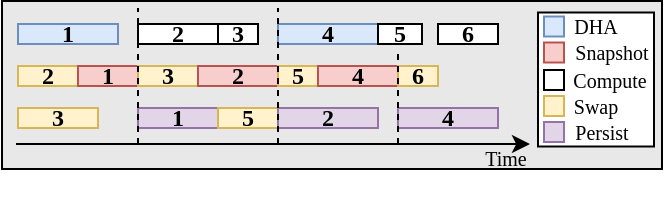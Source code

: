 <mxfile version="24.7.2" type="github">
  <diagram name="第 1 页" id="6jmwY03XSO3npQRhQJKJ">
    <mxGraphModel dx="810" dy="458" grid="1" gridSize="10" guides="1" tooltips="1" connect="1" arrows="1" fold="1" page="1" pageScale="1" pageWidth="827" pageHeight="1169" math="0" shadow="0">
      <root>
        <mxCell id="0" />
        <mxCell id="1" parent="0" />
        <mxCell id="KXybxk2uo-UW7nifIXF--1" value="" style="rounded=0;whiteSpace=wrap;html=1;fontFamily=Times New Roman;fillColor=#E8E8E8;" parent="1" vertex="1">
          <mxGeometry x="280" y="128.5" width="330" height="84" as="geometry" />
        </mxCell>
        <mxCell id="NZZuno2mVVYI2pTD-jRh-1" value="" style="rounded=0;whiteSpace=wrap;html=1;" parent="1" vertex="1">
          <mxGeometry x="548" y="134.25" width="58" height="67" as="geometry" />
        </mxCell>
        <mxCell id="5TXTgct5jN2t5OzSRrQ--1" value="1" style="whiteSpace=wrap;fillColor=#dae8fc;fontSize=12;fillStyle=auto;strokeWidth=1;strokeColor=#6c8ebf;fontFamily=Times New Roman;fontStyle=1" parent="1" vertex="1">
          <mxGeometry x="288" y="140" width="50" height="10" as="geometry" />
        </mxCell>
        <mxCell id="5TXTgct5jN2t5OzSRrQ--2" value="2" style="whiteSpace=wrap;fontSize=12;fontFamily=Times New Roman;fontStyle=1" parent="1" vertex="1">
          <mxGeometry x="348" y="140" width="40" height="10" as="geometry" />
        </mxCell>
        <mxCell id="5TXTgct5jN2t5OzSRrQ--3" value="4" style="whiteSpace=wrap;fillColor=#dae8fc;fontSize=12;fontFamily=Times New Roman;fontStyle=1;strokeColor=#6c8ebf;" parent="1" vertex="1">
          <mxGeometry x="418" y="140" width="50" height="10" as="geometry" />
        </mxCell>
        <mxCell id="5TXTgct5jN2t5OzSRrQ--5" value="2" style="whiteSpace=wrap;fillColor=#fff2cc;fontSize=12;fontFamily=Times New Roman;fontStyle=1;strokeColor=#d6b656;" parent="1" vertex="1">
          <mxGeometry x="288" y="161" width="30" height="10" as="geometry" />
        </mxCell>
        <mxCell id="5TXTgct5jN2t5OzSRrQ--8" value="1" style="whiteSpace=wrap;fillColor=#f8cecc;fontSize=12;fontFamily=Times New Roman;fontStyle=1;strokeColor=#b85450;" parent="1" vertex="1">
          <mxGeometry x="318" y="161" width="30" height="10" as="geometry" />
        </mxCell>
        <mxCell id="5TXTgct5jN2t5OzSRrQ--21" value="" style="whiteSpace=wrap;html=1;aspect=fixed;fillColor=#f8cecc;fontFamily=Times New Roman;strokeColor=#b85450;" parent="1" vertex="1">
          <mxGeometry x="551" y="149.25" width="10" height="10" as="geometry" />
        </mxCell>
        <mxCell id="5TXTgct5jN2t5OzSRrQ--26" value="&lt;span style=&quot;font-size: 10px;&quot;&gt;Snapshot&lt;/span&gt;" style="text;html=1;align=center;verticalAlign=middle;whiteSpace=wrap;rounded=0;fontFamily=Times New Roman;" parent="1" vertex="1">
          <mxGeometry x="565" y="149.25" width="40" height="10" as="geometry" />
        </mxCell>
        <mxCell id="5TXTgct5jN2t5OzSRrQ--28" value="3" style="whiteSpace=wrap;fillColor=#fff2cc;fontSize=12;fontFamily=Times New Roman;fontStyle=1;strokeColor=#d6b656;" parent="1" vertex="1">
          <mxGeometry x="348" y="161" width="30" height="10" as="geometry" />
        </mxCell>
        <mxCell id="5TXTgct5jN2t5OzSRrQ--29" value="1" style="whiteSpace=wrap;fillColor=#e1d5e7;fontSize=12;fontFamily=Times New Roman;fontStyle=1;strokeColor=#9673a6;" parent="1" vertex="1">
          <mxGeometry x="348" y="182" width="40" height="10" as="geometry" />
        </mxCell>
        <mxCell id="5TXTgct5jN2t5OzSRrQ--30" value="3" style="whiteSpace=wrap;fontSize=12;fontFamily=Times New Roman;fontStyle=1" parent="1" vertex="1">
          <mxGeometry x="388" y="140" width="20" height="10" as="geometry" />
        </mxCell>
        <mxCell id="5TXTgct5jN2t5OzSRrQ--31" value="2" style="whiteSpace=wrap;fillColor=#f8cecc;fontSize=12;fontFamily=Times New Roman;fontStyle=1;strokeColor=#b85450;" parent="1" vertex="1">
          <mxGeometry x="378" y="161" width="40" height="10" as="geometry" />
        </mxCell>
        <mxCell id="5TXTgct5jN2t5OzSRrQ--33" value="" style="whiteSpace=wrap;html=1;aspect=fixed;fillColor=#dae8fc;strokeColor=#6c8ebf;fontFamily=Times New Roman;" parent="1" vertex="1">
          <mxGeometry x="551" y="136.25" width="10" height="10" as="geometry" />
        </mxCell>
        <mxCell id="5TXTgct5jN2t5OzSRrQ--34" value="&lt;font style=&quot;font-size: 10px;&quot;&gt;DHA&lt;/font&gt;" style="text;html=1;align=center;verticalAlign=middle;whiteSpace=wrap;rounded=0;fontFamily=Times New Roman;" parent="1" vertex="1">
          <mxGeometry x="567" y="136.25" width="20" height="10" as="geometry" />
        </mxCell>
        <mxCell id="5TXTgct5jN2t5OzSRrQ--35" value="5" style="whiteSpace=wrap;fillColor=#fff2cc;fontSize=12;fontFamily=Times New Roman;fontStyle=1;strokeColor=#d6b656;" parent="1" vertex="1">
          <mxGeometry x="388" y="182" width="30" height="10" as="geometry" />
        </mxCell>
        <mxCell id="5TXTgct5jN2t5OzSRrQ--36" value="3" style="whiteSpace=wrap;fillColor=#fff2cc;fontSize=12;fontFamily=Times New Roman;fontStyle=1;strokeColor=#d6b656;" parent="1" vertex="1">
          <mxGeometry x="288" y="182" width="40" height="10" as="geometry" />
        </mxCell>
        <mxCell id="5TXTgct5jN2t5OzSRrQ--38" value="2" style="whiteSpace=wrap;fillColor=#e1d5e7;fontSize=12;fontFamily=Times New Roman;fontStyle=1;strokeColor=#9673a6;" parent="1" vertex="1">
          <mxGeometry x="418" y="182" width="50" height="10" as="geometry" />
        </mxCell>
        <mxCell id="5TXTgct5jN2t5OzSRrQ--44" value="5" style="whiteSpace=wrap;fillColor=#fff2cc;fontSize=12;fontFamily=Times New Roman;fontStyle=1;strokeColor=#d6b656;" parent="1" vertex="1">
          <mxGeometry x="418" y="161" width="20" height="10" as="geometry" />
        </mxCell>
        <mxCell id="5TXTgct5jN2t5OzSRrQ--45" value="4" style="whiteSpace=wrap;fillColor=#f8cecc;fontSize=12;fontFamily=Times New Roman;fontStyle=1;strokeColor=#b85450;" parent="1" vertex="1">
          <mxGeometry x="438" y="161" width="40" height="10" as="geometry" />
        </mxCell>
        <mxCell id="tGl6n2Ff8LUNgd3iXF76-1" value="" style="endArrow=classic;html=1;rounded=0;" edge="1" parent="1">
          <mxGeometry width="50" height="50" relative="1" as="geometry">
            <mxPoint x="287" y="200" as="sourcePoint" />
            <mxPoint x="544" y="200.04" as="targetPoint" />
          </mxGeometry>
        </mxCell>
        <mxCell id="tGl6n2Ff8LUNgd3iXF76-2" value="&lt;p style=&quot;line-height: 100%;&quot;&gt;&lt;font style=&quot;font-size: 10px;&quot;&gt;Time&lt;/font&gt;&lt;/p&gt;" style="text;html=1;align=center;verticalAlign=middle;whiteSpace=wrap;rounded=0;fontFamily=Times New Roman;" vertex="1" parent="1">
          <mxGeometry x="507" y="202.25" width="50" height="10" as="geometry" />
        </mxCell>
        <mxCell id="tGl6n2Ff8LUNgd3iXF76-3" value="" style="whiteSpace=wrap;html=1;aspect=fixed;fontFamily=Times New Roman;" vertex="1" parent="1">
          <mxGeometry x="551" y="163" width="10" height="10" as="geometry" />
        </mxCell>
        <mxCell id="tGl6n2Ff8LUNgd3iXF76-4" value="" style="whiteSpace=wrap;html=1;aspect=fixed;fillColor=#fff2cc;fontFamily=Times New Roman;strokeColor=#d6b656;" vertex="1" parent="1">
          <mxGeometry x="551" y="176" width="10" height="10" as="geometry" />
        </mxCell>
        <mxCell id="tGl6n2Ff8LUNgd3iXF76-5" value="" style="whiteSpace=wrap;html=1;aspect=fixed;fillColor=#e1d5e7;fontFamily=Times New Roman;strokeColor=#9673a6;" vertex="1" parent="1">
          <mxGeometry x="551" y="189" width="10" height="10" as="geometry" />
        </mxCell>
        <mxCell id="tGl6n2Ff8LUNgd3iXF76-6" value="&lt;font style=&quot;font-size: 10px;&quot;&gt;Compute&lt;/font&gt;" style="text;html=1;align=center;verticalAlign=middle;whiteSpace=wrap;rounded=0;fontFamily=Times New Roman;" vertex="1" parent="1">
          <mxGeometry x="564" y="163" width="40" height="10" as="geometry" />
        </mxCell>
        <mxCell id="tGl6n2Ff8LUNgd3iXF76-7" value="&lt;font style=&quot;font-size: 10px;&quot;&gt;Swap&lt;/font&gt;" style="text;html=1;align=center;verticalAlign=middle;whiteSpace=wrap;rounded=0;fontFamily=Times New Roman;" vertex="1" parent="1">
          <mxGeometry x="567" y="176" width="20" height="10" as="geometry" />
        </mxCell>
        <mxCell id="tGl6n2Ff8LUNgd3iXF76-8" value="&lt;font style=&quot;font-size: 10px;&quot;&gt;Persist&lt;/font&gt;" style="text;html=1;align=center;verticalAlign=middle;whiteSpace=wrap;rounded=0;fontFamily=Times New Roman;" vertex="1" parent="1">
          <mxGeometry x="565" y="189" width="30" height="10" as="geometry" />
        </mxCell>
        <mxCell id="tGl6n2Ff8LUNgd3iXF76-10" value="" style="endArrow=none;html=1;rounded=0;dashed=1;" edge="1" parent="1">
          <mxGeometry width="50" height="50" relative="1" as="geometry">
            <mxPoint x="348" y="200" as="sourcePoint" />
            <mxPoint x="348" y="132" as="targetPoint" />
          </mxGeometry>
        </mxCell>
        <mxCell id="tGl6n2Ff8LUNgd3iXF76-11" value="" style="endArrow=none;html=1;rounded=0;dashed=1;" edge="1" parent="1">
          <mxGeometry width="50" height="50" relative="1" as="geometry">
            <mxPoint x="418" y="200" as="sourcePoint" />
            <mxPoint x="418" y="132" as="targetPoint" />
          </mxGeometry>
        </mxCell>
        <mxCell id="tGl6n2Ff8LUNgd3iXF76-12" value="4" style="whiteSpace=wrap;fillColor=#e1d5e7;fontSize=12;fontFamily=Times New Roman;fontStyle=1;strokeColor=#9673a6;" vertex="1" parent="1">
          <mxGeometry x="478" y="182" width="50" height="10" as="geometry" />
        </mxCell>
        <mxCell id="tGl6n2Ff8LUNgd3iXF76-13" value="5" style="whiteSpace=wrap;fontSize=12;fontFamily=Times New Roman;fontStyle=1;" vertex="1" parent="1">
          <mxGeometry x="468" y="140" width="22" height="10" as="geometry" />
        </mxCell>
        <mxCell id="tGl6n2Ff8LUNgd3iXF76-14" value="6" style="whiteSpace=wrap;fillColor=#fff2cc;fontSize=12;fontFamily=Times New Roman;fontStyle=1;strokeColor=#d6b656;" vertex="1" parent="1">
          <mxGeometry x="478" y="161" width="20" height="10" as="geometry" />
        </mxCell>
        <mxCell id="tGl6n2Ff8LUNgd3iXF76-15" value="6" style="whiteSpace=wrap;fontSize=12;fontFamily=Times New Roman;fontStyle=1;" vertex="1" parent="1">
          <mxGeometry x="498" y="140" width="30" height="10" as="geometry" />
        </mxCell>
        <mxCell id="tGl6n2Ff8LUNgd3iXF76-16" value="" style="endArrow=none;html=1;rounded=0;dashed=1;" edge="1" parent="1">
          <mxGeometry width="50" height="50" relative="1" as="geometry">
            <mxPoint x="478" y="200" as="sourcePoint" />
            <mxPoint x="478" y="155" as="targetPoint" />
          </mxGeometry>
        </mxCell>
      </root>
    </mxGraphModel>
  </diagram>
</mxfile>
